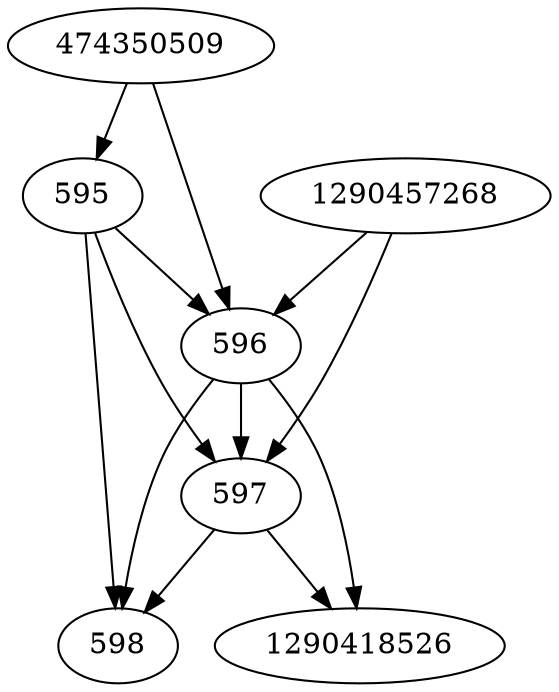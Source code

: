 strict digraph  {
474350509;
595;
1290457268;
597;
598;
596;
1290418526;
474350509 -> 595;
474350509 -> 596;
595 -> 597;
595 -> 598;
595 -> 596;
1290457268 -> 596;
1290457268 -> 597;
597 -> 1290418526;
597 -> 598;
596 -> 597;
596 -> 1290418526;
596 -> 598;
}
